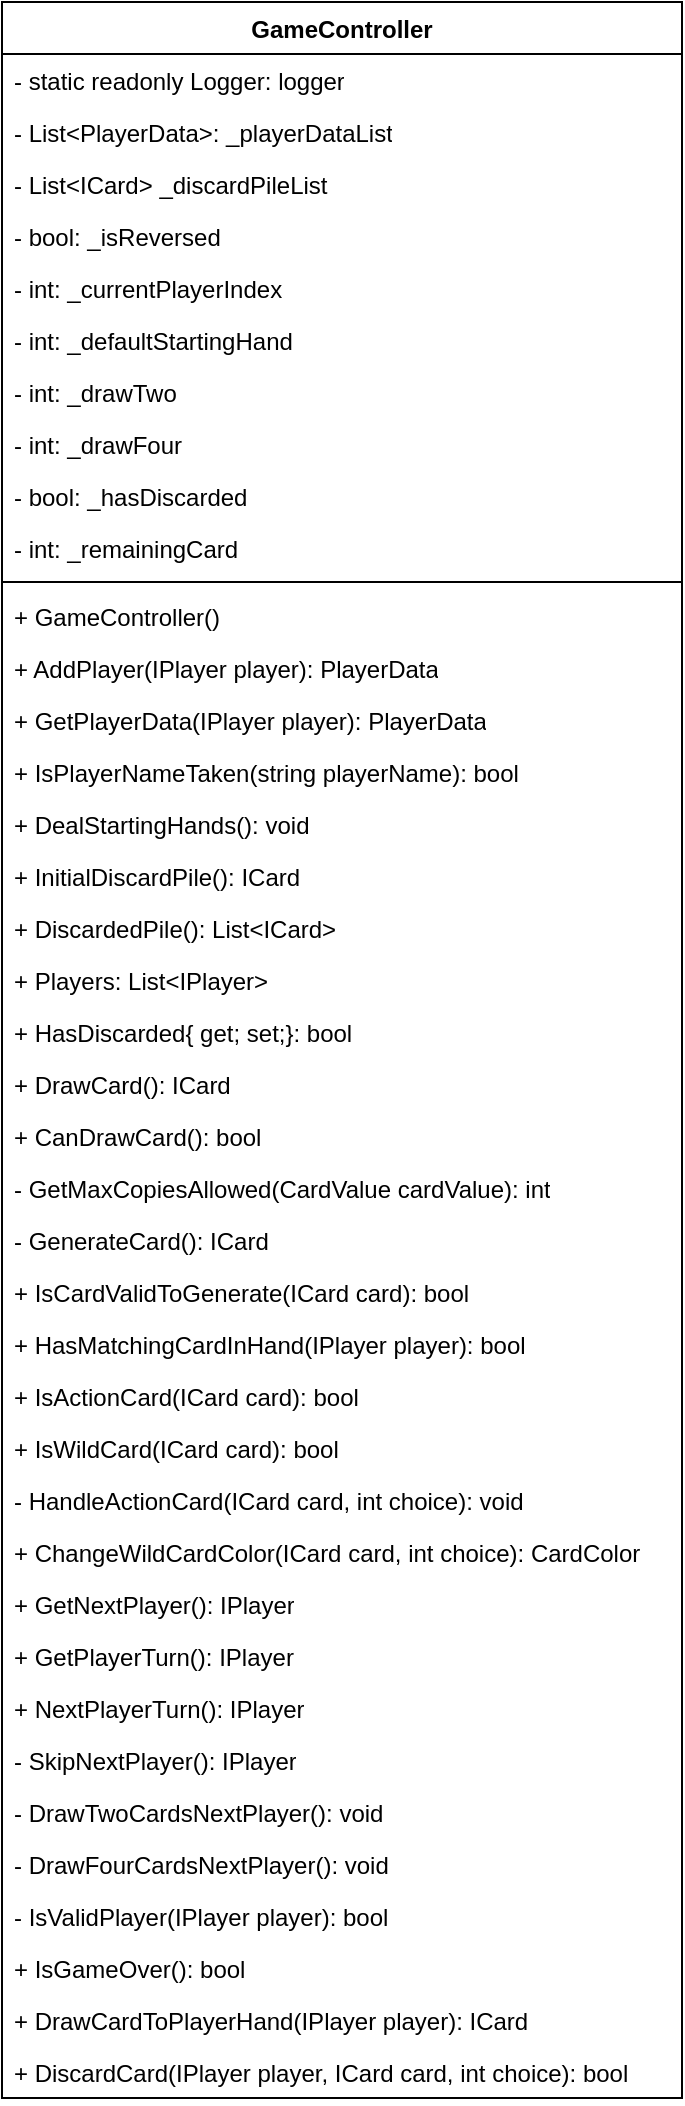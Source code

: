 <mxfile version="21.7.4" type="github">
  <diagram name="Page-1" id="U7vOPaIjwy40_dqQ5CMy">
    <mxGraphModel dx="1294" dy="609" grid="1" gridSize="10" guides="1" tooltips="1" connect="1" arrows="1" fold="1" page="1" pageScale="1" pageWidth="1654" pageHeight="1169" math="0" shadow="0">
      <root>
        <mxCell id="0" />
        <mxCell id="1" parent="0" />
        <mxCell id="xBmWTqr-cavenFjL_Q4E-1" value="GameController" style="swimlane;fontStyle=1;align=center;verticalAlign=top;childLayout=stackLayout;horizontal=1;startSize=26;horizontalStack=0;resizeParent=1;resizeParentMax=0;resizeLast=0;collapsible=1;marginBottom=0;whiteSpace=wrap;html=1;" vertex="1" parent="1">
          <mxGeometry x="430" y="100" width="340" height="1048" as="geometry" />
        </mxCell>
        <mxCell id="xBmWTqr-cavenFjL_Q4E-2" value="- static readonly Logger: logger" style="text;strokeColor=none;fillColor=none;align=left;verticalAlign=top;spacingLeft=4;spacingRight=4;overflow=hidden;rotatable=0;points=[[0,0.5],[1,0.5]];portConstraint=eastwest;whiteSpace=wrap;html=1;" vertex="1" parent="xBmWTqr-cavenFjL_Q4E-1">
          <mxGeometry y="26" width="340" height="26" as="geometry" />
        </mxCell>
        <mxCell id="xBmWTqr-cavenFjL_Q4E-36" value="-&amp;nbsp;List&amp;lt;PlayerData&amp;gt;: _playerDataList" style="text;strokeColor=none;fillColor=none;align=left;verticalAlign=top;spacingLeft=4;spacingRight=4;overflow=hidden;rotatable=0;points=[[0,0.5],[1,0.5]];portConstraint=eastwest;whiteSpace=wrap;html=1;" vertex="1" parent="xBmWTqr-cavenFjL_Q4E-1">
          <mxGeometry y="52" width="340" height="26" as="geometry" />
        </mxCell>
        <mxCell id="xBmWTqr-cavenFjL_Q4E-34" value="-&amp;nbsp;List&amp;lt;ICard&amp;gt; _discardPileList" style="text;strokeColor=none;fillColor=none;align=left;verticalAlign=top;spacingLeft=4;spacingRight=4;overflow=hidden;rotatable=0;points=[[0,0.5],[1,0.5]];portConstraint=eastwest;whiteSpace=wrap;html=1;" vertex="1" parent="xBmWTqr-cavenFjL_Q4E-1">
          <mxGeometry y="78" width="340" height="26" as="geometry" />
        </mxCell>
        <mxCell id="xBmWTqr-cavenFjL_Q4E-37" value="-&amp;nbsp;bool: _isReversed" style="text;strokeColor=none;fillColor=none;align=left;verticalAlign=top;spacingLeft=4;spacingRight=4;overflow=hidden;rotatable=0;points=[[0,0.5],[1,0.5]];portConstraint=eastwest;whiteSpace=wrap;html=1;" vertex="1" parent="xBmWTqr-cavenFjL_Q4E-1">
          <mxGeometry y="104" width="340" height="26" as="geometry" />
        </mxCell>
        <mxCell id="xBmWTqr-cavenFjL_Q4E-39" value="-&amp;nbsp;int: _currentPlayerIndex" style="text;strokeColor=none;fillColor=none;align=left;verticalAlign=top;spacingLeft=4;spacingRight=4;overflow=hidden;rotatable=0;points=[[0,0.5],[1,0.5]];portConstraint=eastwest;whiteSpace=wrap;html=1;" vertex="1" parent="xBmWTqr-cavenFjL_Q4E-1">
          <mxGeometry y="130" width="340" height="26" as="geometry" />
        </mxCell>
        <mxCell id="xBmWTqr-cavenFjL_Q4E-40" value="-&amp;nbsp;int: _defaultStartingHand" style="text;strokeColor=none;fillColor=none;align=left;verticalAlign=top;spacingLeft=4;spacingRight=4;overflow=hidden;rotatable=0;points=[[0,0.5],[1,0.5]];portConstraint=eastwest;whiteSpace=wrap;html=1;" vertex="1" parent="xBmWTqr-cavenFjL_Q4E-1">
          <mxGeometry y="156" width="340" height="26" as="geometry" />
        </mxCell>
        <mxCell id="xBmWTqr-cavenFjL_Q4E-43" value="-&amp;nbsp;int: _drawTwo" style="text;strokeColor=none;fillColor=none;align=left;verticalAlign=top;spacingLeft=4;spacingRight=4;overflow=hidden;rotatable=0;points=[[0,0.5],[1,0.5]];portConstraint=eastwest;whiteSpace=wrap;html=1;" vertex="1" parent="xBmWTqr-cavenFjL_Q4E-1">
          <mxGeometry y="182" width="340" height="26" as="geometry" />
        </mxCell>
        <mxCell id="xBmWTqr-cavenFjL_Q4E-42" value="-&amp;nbsp;int: _drawFour" style="text;strokeColor=none;fillColor=none;align=left;verticalAlign=top;spacingLeft=4;spacingRight=4;overflow=hidden;rotatable=0;points=[[0,0.5],[1,0.5]];portConstraint=eastwest;whiteSpace=wrap;html=1;" vertex="1" parent="xBmWTqr-cavenFjL_Q4E-1">
          <mxGeometry y="208" width="340" height="26" as="geometry" />
        </mxCell>
        <mxCell id="xBmWTqr-cavenFjL_Q4E-41" value="-&amp;nbsp;bool: _hasDiscarded" style="text;strokeColor=none;fillColor=none;align=left;verticalAlign=top;spacingLeft=4;spacingRight=4;overflow=hidden;rotatable=0;points=[[0,0.5],[1,0.5]];portConstraint=eastwest;whiteSpace=wrap;html=1;" vertex="1" parent="xBmWTqr-cavenFjL_Q4E-1">
          <mxGeometry y="234" width="340" height="26" as="geometry" />
        </mxCell>
        <mxCell id="xBmWTqr-cavenFjL_Q4E-38" value="-&amp;nbsp;int: _remainingCard" style="text;strokeColor=none;fillColor=none;align=left;verticalAlign=top;spacingLeft=4;spacingRight=4;overflow=hidden;rotatable=0;points=[[0,0.5],[1,0.5]];portConstraint=eastwest;whiteSpace=wrap;html=1;" vertex="1" parent="xBmWTqr-cavenFjL_Q4E-1">
          <mxGeometry y="260" width="340" height="26" as="geometry" />
        </mxCell>
        <mxCell id="xBmWTqr-cavenFjL_Q4E-3" value="" style="line;strokeWidth=1;fillColor=none;align=left;verticalAlign=middle;spacingTop=-1;spacingLeft=3;spacingRight=3;rotatable=0;labelPosition=right;points=[];portConstraint=eastwest;strokeColor=inherit;" vertex="1" parent="xBmWTqr-cavenFjL_Q4E-1">
          <mxGeometry y="286" width="340" height="8" as="geometry" />
        </mxCell>
        <mxCell id="xBmWTqr-cavenFjL_Q4E-4" value="+&amp;nbsp;GameController()" style="text;strokeColor=none;fillColor=none;align=left;verticalAlign=top;spacingLeft=4;spacingRight=4;overflow=hidden;rotatable=0;points=[[0,0.5],[1,0.5]];portConstraint=eastwest;whiteSpace=wrap;html=1;" vertex="1" parent="xBmWTqr-cavenFjL_Q4E-1">
          <mxGeometry y="294" width="340" height="26" as="geometry" />
        </mxCell>
        <mxCell id="xBmWTqr-cavenFjL_Q4E-5" value="+ AddPlayer(IPlayer player): PlayerData" style="text;strokeColor=none;fillColor=none;align=left;verticalAlign=top;spacingLeft=4;spacingRight=4;overflow=hidden;rotatable=0;points=[[0,0.5],[1,0.5]];portConstraint=eastwest;whiteSpace=wrap;html=1;" vertex="1" parent="xBmWTqr-cavenFjL_Q4E-1">
          <mxGeometry y="320" width="340" height="26" as="geometry" />
        </mxCell>
        <mxCell id="xBmWTqr-cavenFjL_Q4E-7" value="+ GetPlayerData(IPlayer player): PlayerData" style="text;strokeColor=none;fillColor=none;align=left;verticalAlign=top;spacingLeft=4;spacingRight=4;overflow=hidden;rotatable=0;points=[[0,0.5],[1,0.5]];portConstraint=eastwest;whiteSpace=wrap;html=1;" vertex="1" parent="xBmWTqr-cavenFjL_Q4E-1">
          <mxGeometry y="346" width="340" height="26" as="geometry" />
        </mxCell>
        <mxCell id="xBmWTqr-cavenFjL_Q4E-6" value="+ IsPlayerNameTaken(string playerName): bool" style="text;strokeColor=none;fillColor=none;align=left;verticalAlign=top;spacingLeft=4;spacingRight=4;overflow=hidden;rotatable=0;points=[[0,0.5],[1,0.5]];portConstraint=eastwest;whiteSpace=wrap;html=1;" vertex="1" parent="xBmWTqr-cavenFjL_Q4E-1">
          <mxGeometry y="372" width="340" height="26" as="geometry" />
        </mxCell>
        <mxCell id="xBmWTqr-cavenFjL_Q4E-9" value="+ DealStartingHands(): void" style="text;strokeColor=none;fillColor=none;align=left;verticalAlign=top;spacingLeft=4;spacingRight=4;overflow=hidden;rotatable=0;points=[[0,0.5],[1,0.5]];portConstraint=eastwest;whiteSpace=wrap;html=1;" vertex="1" parent="xBmWTqr-cavenFjL_Q4E-1">
          <mxGeometry y="398" width="340" height="26" as="geometry" />
        </mxCell>
        <mxCell id="xBmWTqr-cavenFjL_Q4E-8" value="+ InitialDiscardPile(): ICard" style="text;strokeColor=none;fillColor=none;align=left;verticalAlign=top;spacingLeft=4;spacingRight=4;overflow=hidden;rotatable=0;points=[[0,0.5],[1,0.5]];portConstraint=eastwest;whiteSpace=wrap;html=1;" vertex="1" parent="xBmWTqr-cavenFjL_Q4E-1">
          <mxGeometry y="424" width="340" height="26" as="geometry" />
        </mxCell>
        <mxCell id="xBmWTqr-cavenFjL_Q4E-10" value="+ DiscardedPile(): List&amp;lt;ICard&amp;gt;" style="text;strokeColor=none;fillColor=none;align=left;verticalAlign=top;spacingLeft=4;spacingRight=4;overflow=hidden;rotatable=0;points=[[0,0.5],[1,0.5]];portConstraint=eastwest;whiteSpace=wrap;html=1;" vertex="1" parent="xBmWTqr-cavenFjL_Q4E-1">
          <mxGeometry y="450" width="340" height="26" as="geometry" />
        </mxCell>
        <mxCell id="xBmWTqr-cavenFjL_Q4E-11" value="+ Players: List&amp;lt;IPlayer&amp;gt;" style="text;strokeColor=none;fillColor=none;align=left;verticalAlign=top;spacingLeft=4;spacingRight=4;overflow=hidden;rotatable=0;points=[[0,0.5],[1,0.5]];portConstraint=eastwest;whiteSpace=wrap;html=1;" vertex="1" parent="xBmWTqr-cavenFjL_Q4E-1">
          <mxGeometry y="476" width="340" height="26" as="geometry" />
        </mxCell>
        <mxCell id="xBmWTqr-cavenFjL_Q4E-13" value="+ HasDiscarded{ get; set;}: bool" style="text;strokeColor=none;fillColor=none;align=left;verticalAlign=top;spacingLeft=4;spacingRight=4;overflow=hidden;rotatable=0;points=[[0,0.5],[1,0.5]];portConstraint=eastwest;whiteSpace=wrap;html=1;" vertex="1" parent="xBmWTqr-cavenFjL_Q4E-1">
          <mxGeometry y="502" width="340" height="26" as="geometry" />
        </mxCell>
        <mxCell id="xBmWTqr-cavenFjL_Q4E-12" value="+ DrawCard(): ICard" style="text;strokeColor=none;fillColor=none;align=left;verticalAlign=top;spacingLeft=4;spacingRight=4;overflow=hidden;rotatable=0;points=[[0,0.5],[1,0.5]];portConstraint=eastwest;whiteSpace=wrap;html=1;" vertex="1" parent="xBmWTqr-cavenFjL_Q4E-1">
          <mxGeometry y="528" width="340" height="26" as="geometry" />
        </mxCell>
        <mxCell id="xBmWTqr-cavenFjL_Q4E-14" value="+ CanDrawCard(): bool" style="text;strokeColor=none;fillColor=none;align=left;verticalAlign=top;spacingLeft=4;spacingRight=4;overflow=hidden;rotatable=0;points=[[0,0.5],[1,0.5]];portConstraint=eastwest;whiteSpace=wrap;html=1;" vertex="1" parent="xBmWTqr-cavenFjL_Q4E-1">
          <mxGeometry y="554" width="340" height="26" as="geometry" />
        </mxCell>
        <mxCell id="xBmWTqr-cavenFjL_Q4E-16" value="- GetMaxCopiesAllowed(CardValue cardValue): int" style="text;strokeColor=none;fillColor=none;align=left;verticalAlign=top;spacingLeft=4;spacingRight=4;overflow=hidden;rotatable=0;points=[[0,0.5],[1,0.5]];portConstraint=eastwest;whiteSpace=wrap;html=1;" vertex="1" parent="xBmWTqr-cavenFjL_Q4E-1">
          <mxGeometry y="580" width="340" height="26" as="geometry" />
        </mxCell>
        <mxCell id="xBmWTqr-cavenFjL_Q4E-18" value="- GenerateCard(): ICard" style="text;strokeColor=none;fillColor=none;align=left;verticalAlign=top;spacingLeft=4;spacingRight=4;overflow=hidden;rotatable=0;points=[[0,0.5],[1,0.5]];portConstraint=eastwest;whiteSpace=wrap;html=1;" vertex="1" parent="xBmWTqr-cavenFjL_Q4E-1">
          <mxGeometry y="606" width="340" height="26" as="geometry" />
        </mxCell>
        <mxCell id="xBmWTqr-cavenFjL_Q4E-17" value="+ IsCardValidToGenerate(ICard card): bool" style="text;strokeColor=none;fillColor=none;align=left;verticalAlign=top;spacingLeft=4;spacingRight=4;overflow=hidden;rotatable=0;points=[[0,0.5],[1,0.5]];portConstraint=eastwest;whiteSpace=wrap;html=1;" vertex="1" parent="xBmWTqr-cavenFjL_Q4E-1">
          <mxGeometry y="632" width="340" height="26" as="geometry" />
        </mxCell>
        <mxCell id="xBmWTqr-cavenFjL_Q4E-19" value="+ HasMatchingCardInHand(IPlayer player): bool" style="text;strokeColor=none;fillColor=none;align=left;verticalAlign=top;spacingLeft=4;spacingRight=4;overflow=hidden;rotatable=0;points=[[0,0.5],[1,0.5]];portConstraint=eastwest;whiteSpace=wrap;html=1;" vertex="1" parent="xBmWTqr-cavenFjL_Q4E-1">
          <mxGeometry y="658" width="340" height="26" as="geometry" />
        </mxCell>
        <mxCell id="xBmWTqr-cavenFjL_Q4E-20" value="+ IsActionCard(ICard card): bool" style="text;strokeColor=none;fillColor=none;align=left;verticalAlign=top;spacingLeft=4;spacingRight=4;overflow=hidden;rotatable=0;points=[[0,0.5],[1,0.5]];portConstraint=eastwest;whiteSpace=wrap;html=1;" vertex="1" parent="xBmWTqr-cavenFjL_Q4E-1">
          <mxGeometry y="684" width="340" height="26" as="geometry" />
        </mxCell>
        <mxCell id="xBmWTqr-cavenFjL_Q4E-21" value="+ IsWildCard(ICard card): bool" style="text;strokeColor=none;fillColor=none;align=left;verticalAlign=top;spacingLeft=4;spacingRight=4;overflow=hidden;rotatable=0;points=[[0,0.5],[1,0.5]];portConstraint=eastwest;whiteSpace=wrap;html=1;" vertex="1" parent="xBmWTqr-cavenFjL_Q4E-1">
          <mxGeometry y="710" width="340" height="26" as="geometry" />
        </mxCell>
        <mxCell id="xBmWTqr-cavenFjL_Q4E-22" value="- HandleActionCard(ICard card, int choice): void" style="text;strokeColor=none;fillColor=none;align=left;verticalAlign=top;spacingLeft=4;spacingRight=4;overflow=hidden;rotatable=0;points=[[0,0.5],[1,0.5]];portConstraint=eastwest;whiteSpace=wrap;html=1;" vertex="1" parent="xBmWTqr-cavenFjL_Q4E-1">
          <mxGeometry y="736" width="340" height="26" as="geometry" />
        </mxCell>
        <mxCell id="xBmWTqr-cavenFjL_Q4E-24" value="+ ChangeWildCardColor(ICard card, int choice): CardColor" style="text;strokeColor=none;fillColor=none;align=left;verticalAlign=top;spacingLeft=4;spacingRight=4;overflow=hidden;rotatable=0;points=[[0,0.5],[1,0.5]];portConstraint=eastwest;whiteSpace=wrap;html=1;" vertex="1" parent="xBmWTqr-cavenFjL_Q4E-1">
          <mxGeometry y="762" width="340" height="26" as="geometry" />
        </mxCell>
        <mxCell id="xBmWTqr-cavenFjL_Q4E-25" value="+ GetNextPlayer(): IPlayer" style="text;strokeColor=none;fillColor=none;align=left;verticalAlign=top;spacingLeft=4;spacingRight=4;overflow=hidden;rotatable=0;points=[[0,0.5],[1,0.5]];portConstraint=eastwest;whiteSpace=wrap;html=1;" vertex="1" parent="xBmWTqr-cavenFjL_Q4E-1">
          <mxGeometry y="788" width="340" height="26" as="geometry" />
        </mxCell>
        <mxCell id="xBmWTqr-cavenFjL_Q4E-23" value="+ GetPlayerTurn(): IPlayer" style="text;strokeColor=none;fillColor=none;align=left;verticalAlign=top;spacingLeft=4;spacingRight=4;overflow=hidden;rotatable=0;points=[[0,0.5],[1,0.5]];portConstraint=eastwest;whiteSpace=wrap;html=1;" vertex="1" parent="xBmWTqr-cavenFjL_Q4E-1">
          <mxGeometry y="814" width="340" height="26" as="geometry" />
        </mxCell>
        <mxCell id="xBmWTqr-cavenFjL_Q4E-26" value="+ NextPlayerTurn(): IPlayer" style="text;strokeColor=none;fillColor=none;align=left;verticalAlign=top;spacingLeft=4;spacingRight=4;overflow=hidden;rotatable=0;points=[[0,0.5],[1,0.5]];portConstraint=eastwest;whiteSpace=wrap;html=1;" vertex="1" parent="xBmWTqr-cavenFjL_Q4E-1">
          <mxGeometry y="840" width="340" height="26" as="geometry" />
        </mxCell>
        <mxCell id="xBmWTqr-cavenFjL_Q4E-27" value="- SkipNextPlayer(): IPlayer" style="text;strokeColor=none;fillColor=none;align=left;verticalAlign=top;spacingLeft=4;spacingRight=4;overflow=hidden;rotatable=0;points=[[0,0.5],[1,0.5]];portConstraint=eastwest;whiteSpace=wrap;html=1;" vertex="1" parent="xBmWTqr-cavenFjL_Q4E-1">
          <mxGeometry y="866" width="340" height="26" as="geometry" />
        </mxCell>
        <mxCell id="xBmWTqr-cavenFjL_Q4E-28" value="-&amp;nbsp;DrawTwoCardsNextPlayer(): void" style="text;strokeColor=none;fillColor=none;align=left;verticalAlign=top;spacingLeft=4;spacingRight=4;overflow=hidden;rotatable=0;points=[[0,0.5],[1,0.5]];portConstraint=eastwest;whiteSpace=wrap;html=1;" vertex="1" parent="xBmWTqr-cavenFjL_Q4E-1">
          <mxGeometry y="892" width="340" height="26" as="geometry" />
        </mxCell>
        <mxCell id="xBmWTqr-cavenFjL_Q4E-29" value="-&amp;nbsp;DrawFourCardsNextPlayer(): void" style="text;strokeColor=none;fillColor=none;align=left;verticalAlign=top;spacingLeft=4;spacingRight=4;overflow=hidden;rotatable=0;points=[[0,0.5],[1,0.5]];portConstraint=eastwest;whiteSpace=wrap;html=1;" vertex="1" parent="xBmWTqr-cavenFjL_Q4E-1">
          <mxGeometry y="918" width="340" height="26" as="geometry" />
        </mxCell>
        <mxCell id="xBmWTqr-cavenFjL_Q4E-31" value="-&amp;nbsp;IsValidPlayer(IPlayer player): bool" style="text;strokeColor=none;fillColor=none;align=left;verticalAlign=top;spacingLeft=4;spacingRight=4;overflow=hidden;rotatable=0;points=[[0,0.5],[1,0.5]];portConstraint=eastwest;whiteSpace=wrap;html=1;" vertex="1" parent="xBmWTqr-cavenFjL_Q4E-1">
          <mxGeometry y="944" width="340" height="26" as="geometry" />
        </mxCell>
        <mxCell id="xBmWTqr-cavenFjL_Q4E-32" value="+&amp;nbsp;IsGameOver(): bool" style="text;strokeColor=none;fillColor=none;align=left;verticalAlign=top;spacingLeft=4;spacingRight=4;overflow=hidden;rotatable=0;points=[[0,0.5],[1,0.5]];portConstraint=eastwest;whiteSpace=wrap;html=1;" vertex="1" parent="xBmWTqr-cavenFjL_Q4E-1">
          <mxGeometry y="970" width="340" height="26" as="geometry" />
        </mxCell>
        <mxCell id="xBmWTqr-cavenFjL_Q4E-33" value="+&amp;nbsp;DrawCardToPlayerHand(IPlayer player): ICard" style="text;strokeColor=none;fillColor=none;align=left;verticalAlign=top;spacingLeft=4;spacingRight=4;overflow=hidden;rotatable=0;points=[[0,0.5],[1,0.5]];portConstraint=eastwest;whiteSpace=wrap;html=1;" vertex="1" parent="xBmWTqr-cavenFjL_Q4E-1">
          <mxGeometry y="996" width="340" height="26" as="geometry" />
        </mxCell>
        <mxCell id="xBmWTqr-cavenFjL_Q4E-30" value="+&amp;nbsp;DiscardCard(IPlayer player, ICard card, int choice): bool" style="text;strokeColor=none;fillColor=none;align=left;verticalAlign=top;spacingLeft=4;spacingRight=4;overflow=hidden;rotatable=0;points=[[0,0.5],[1,0.5]];portConstraint=eastwest;whiteSpace=wrap;html=1;" vertex="1" parent="xBmWTqr-cavenFjL_Q4E-1">
          <mxGeometry y="1022" width="340" height="26" as="geometry" />
        </mxCell>
      </root>
    </mxGraphModel>
  </diagram>
</mxfile>
